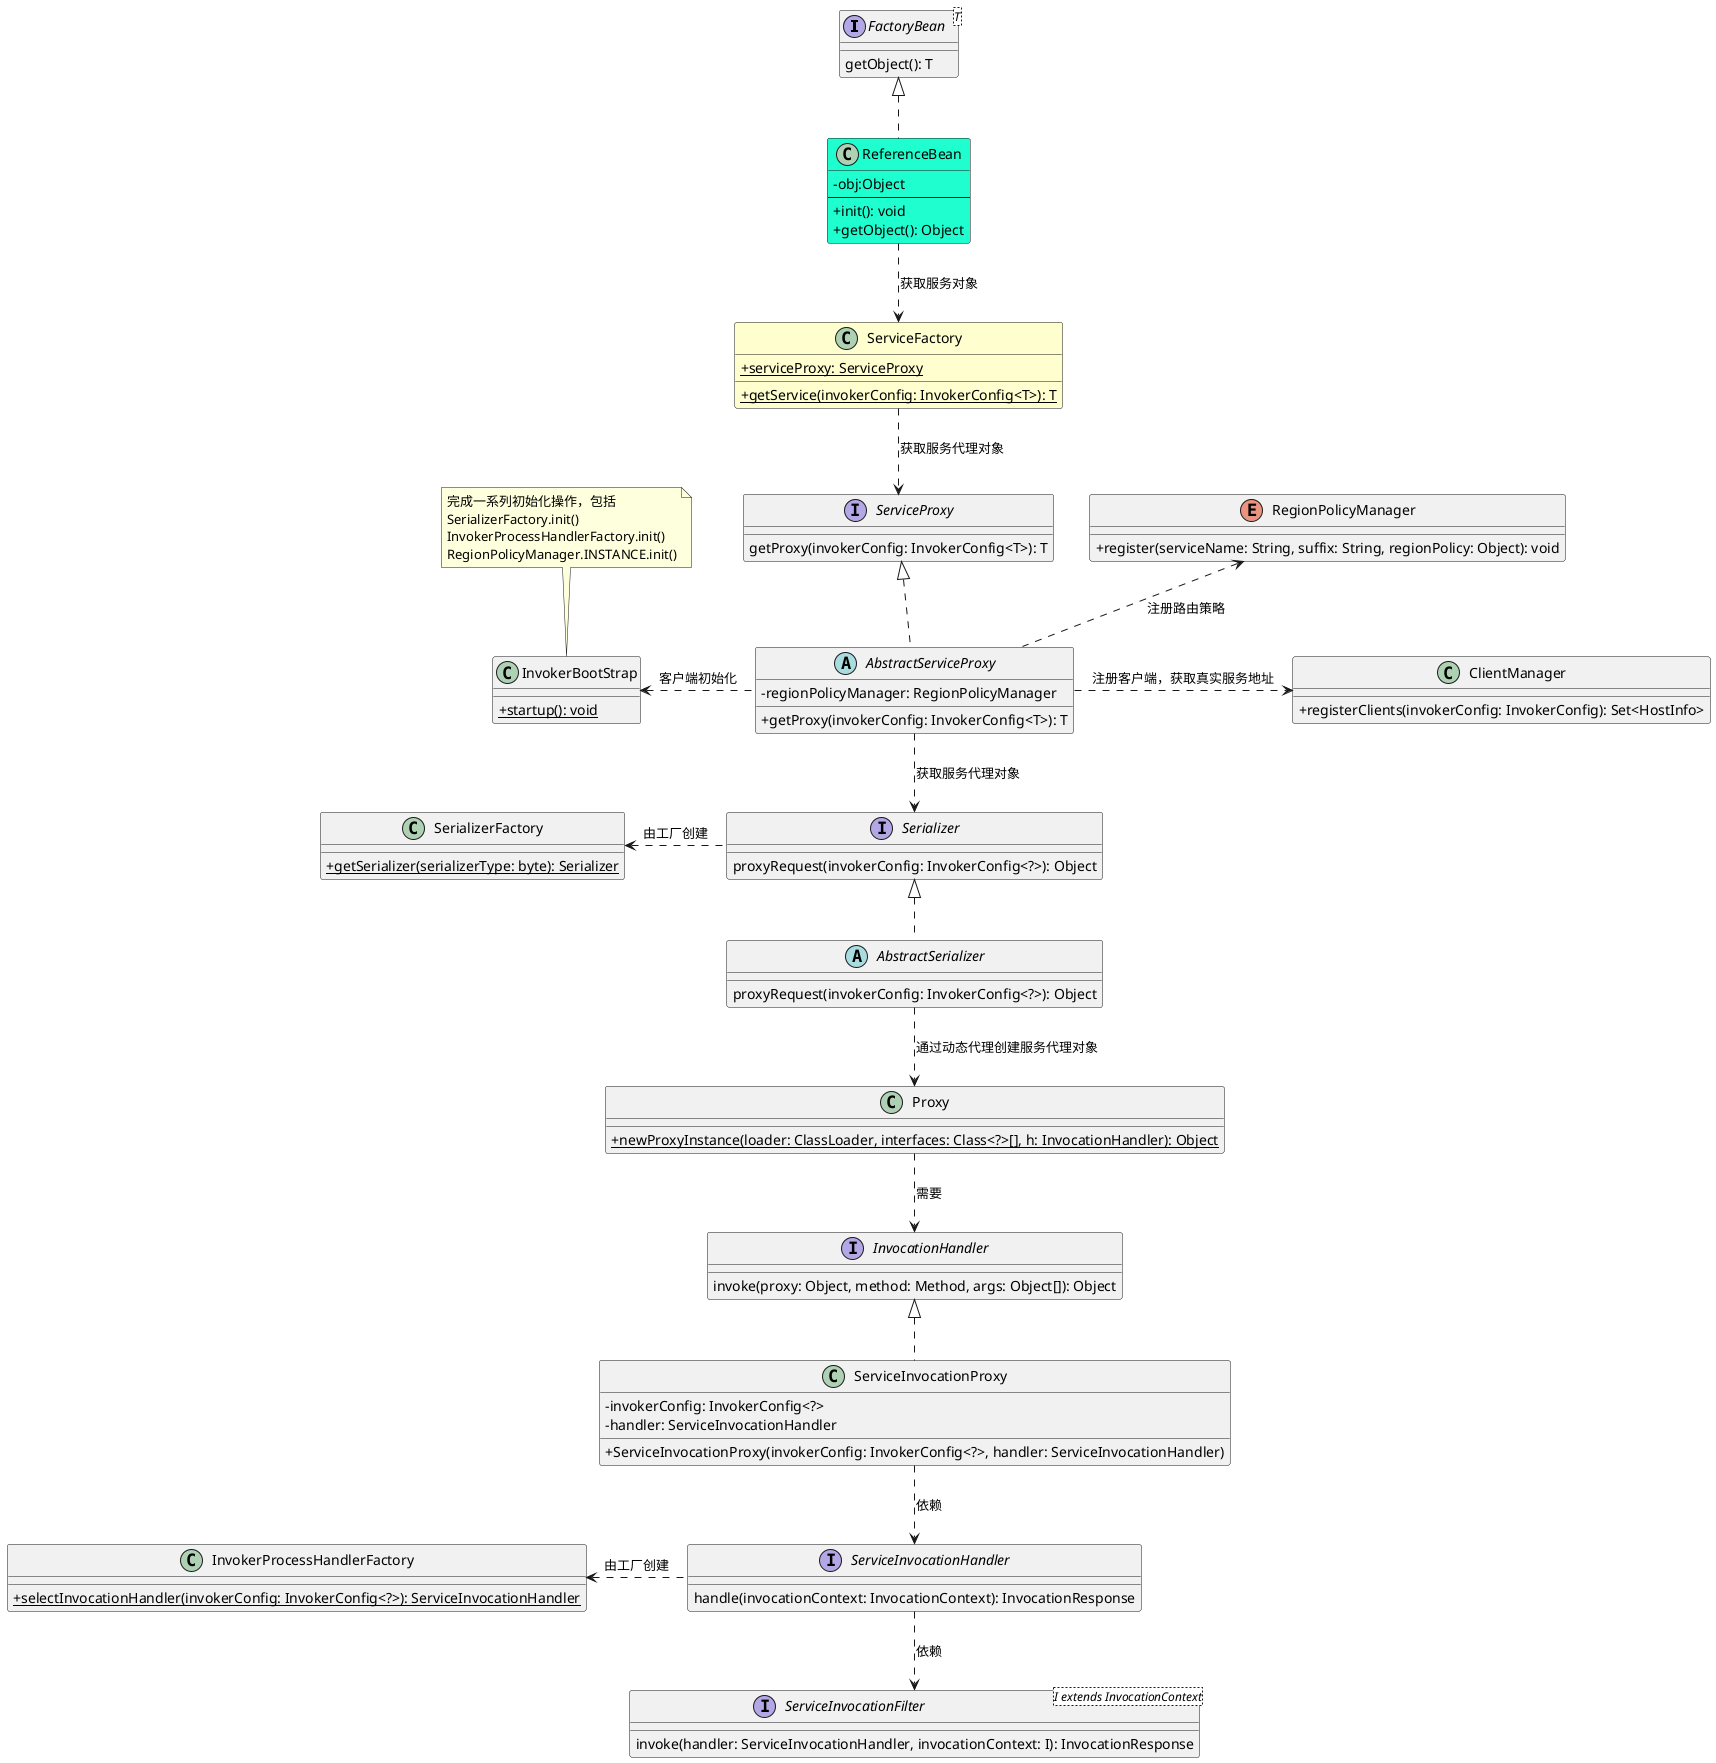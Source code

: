 @startuml
skinparam classAttributeIconSize 0
interface FactoryBean<T> {
    getObject(): T
}
class ReferenceBean #1EFECE {
    - obj:Object
    --
    + init(): void
    + getObject(): Object
}
class ServiceFactory #FEFECE {
    + {static} serviceProxy: ServiceProxy
    + {static} getService(invokerConfig: InvokerConfig<T>): T
}
interface ServiceProxy {
    getProxy(invokerConfig: InvokerConfig<T>): T
}
abstract class AbstractServiceProxy {
   - regionPolicyManager: RegionPolicyManager
   + getProxy(invokerConfig: InvokerConfig<T>): T
}
class InvokerBootStrap {
    + {static} startup(): void
}
enum RegionPolicyManager {
    + register(serviceName: String, suffix: String, regionPolicy: Object): void
}
class ClientManager {
    + registerClients(invokerConfig: InvokerConfig): Set<HostInfo>
}
note top of InvokerBootStrap
    完成一系列初始化操作，包括
    SerializerFactory.init()
    InvokerProcessHandlerFactory.init()
    RegionPolicyManager.INSTANCE.init()
end note
interface Serializer {
    proxyRequest(invokerConfig: InvokerConfig<?>): Object
}
class SerializerFactory {
    + {static} getSerializer(serializerType: byte): Serializer
}
abstract class AbstractSerializer {
    proxyRequest(invokerConfig: InvokerConfig<?>): Object
}
class Proxy {
    + {static} newProxyInstance(loader: ClassLoader, interfaces: Class<?>[], h: InvocationHandler): Object
}
interface InvocationHandler {
    invoke(proxy: Object, method: Method, args: Object[]): Object
}
class ServiceInvocationProxy {
    - invokerConfig: InvokerConfig<?>
    - handler: ServiceInvocationHandler
    + ServiceInvocationProxy(invokerConfig: InvokerConfig<?>, handler: ServiceInvocationHandler)
}
interface ServiceInvocationHandler {
    handle(invocationContext: InvocationContext): InvocationResponse
}
class InvokerProcessHandlerFactory {
    + {static} selectInvocationHandler(invokerConfig: InvokerConfig<?>): ServiceInvocationHandler
}
interface ServiceInvocationFilter<I extends InvocationContext> {
    invoke(handler: ServiceInvocationHandler, invocationContext: I): InvocationResponse
}
FactoryBean <|.. ReferenceBean
ReferenceBean .down.> ServiceFactory : 获取服务对象
ServiceFactory .down.> ServiceProxy : 获取服务代理对象
ServiceProxy <|.. AbstractServiceProxy
AbstractServiceProxy .left.> InvokerBootStrap : 客户端初始化
AbstractServiceProxy .up.> RegionPolicyManager : 注册路由策略
AbstractServiceProxy .right.> ClientManager : 注册客户端，获取真实服务地址
AbstractServiceProxy .down.> Serializer : 获取服务代理对象
Serializer .left.> SerializerFactory : 由工厂创建
Serializer <|.. AbstractSerializer
AbstractSerializer .down.> Proxy : 通过动态代理创建服务代理对象
Proxy .down.> InvocationHandler : 需要
InvocationHandler <|.. ServiceInvocationProxy
ServiceInvocationProxy .down.> ServiceInvocationHandler : 依赖
ServiceInvocationHandler .left.> InvokerProcessHandlerFactory : 由工厂创建
ServiceInvocationHandler ..> ServiceInvocationFilter : 依赖
@enduml
